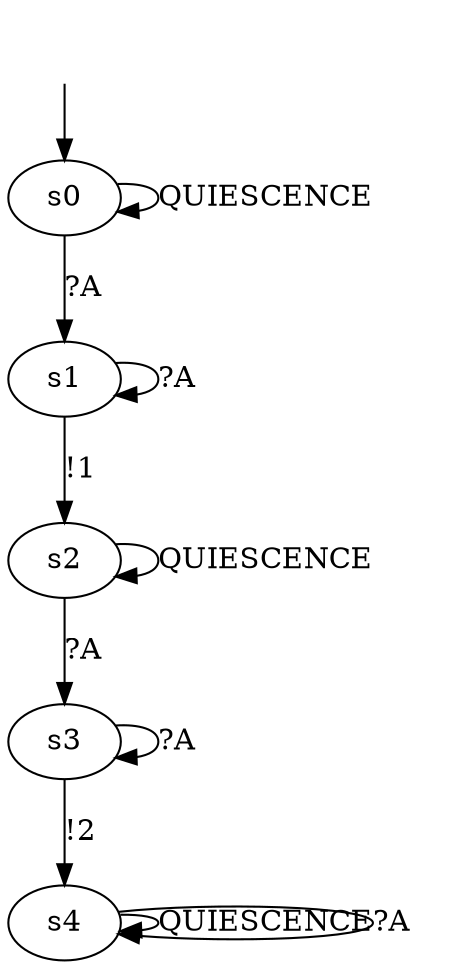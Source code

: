 digraph "../../DotModels/Iolts/03_iolts" {
s0 [label=s0];
s1 [label=s1];
s2 [label=s2];
s3 [label=s3];
s4 [label=s4];
s0 -> s0  [label=QUIESCENCE];
s0 -> s1  [label="?A"];
s1 -> s2  [label="!1"];
s1 -> s1  [label="?A"];
s2 -> s2  [label=QUIESCENCE];
s2 -> s3  [label="?A"];
s3 -> s4  [label="!2"];
s3 -> s3  [label="?A"];
s4 -> s4  [label=QUIESCENCE];
s4 -> s4  [label="?A"];
__start0 [label="", shape=none];
__start0 -> s0  [label=""];
}
